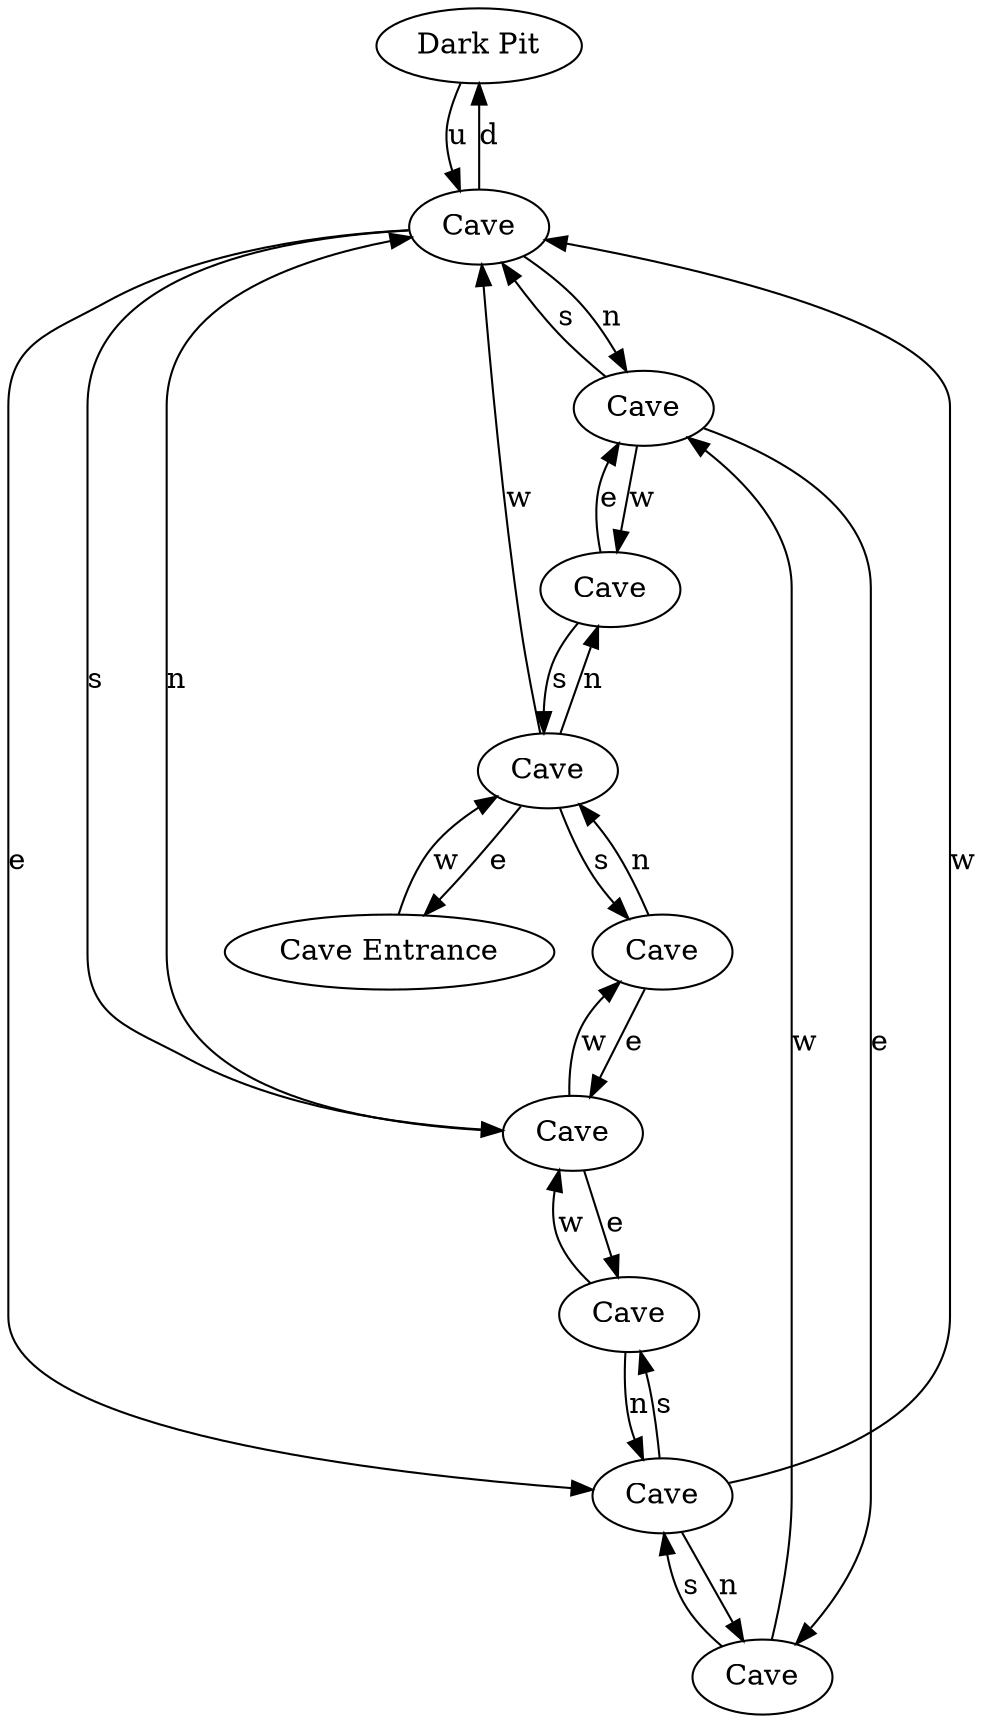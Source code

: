 digraph monster {
room_587 [label="Dark Pit"];
room_587 -> room_699 [label="u"];
room_647 [label="Cave Entrance"];
room_647 -> room_700 [label="w"];
room_695 [label="Cave"];
room_695 -> room_698 [label="n"];
room_695 -> room_696 [label="w"];
room_696 [label="Cave"];
room_696 -> room_699 [label="n"];
room_696 -> room_695 [label="e"];
room_696 -> room_697 [label="w"];
room_697 [label="Cave"];
room_697 -> room_700 [label="n"];
room_697 -> room_696 [label="e"];
room_698 [label="Cave"];
room_698 -> room_701 [label="n"];
room_698 -> room_695 [label="s"];
room_698 -> room_699 [label="w"];
room_699 [label="Cave"];
room_699 -> room_702 [label="n"];
room_699 -> room_696 [label="s"];
room_699 -> room_698 [label="e"];
room_699 -> room_587 [label="d"];
room_700 [label="Cave"];
room_700 -> room_703 [label="n"];
room_700 -> room_697 [label="s"];
room_700 -> room_647 [label="e"];
room_700 -> room_699 [label="w"];
room_701 [label="Cave"];
room_701 -> room_698 [label="s"];
room_701 -> room_702 [label="w"];
room_702 [label="Cave"];
room_702 -> room_699 [label="s"];
room_702 -> room_701 [label="e"];
room_702 -> room_703 [label="w"];
room_703 [label="Cave"];
room_703 -> room_700 [label="s"];
room_703 -> room_702 [label="e"];
}
